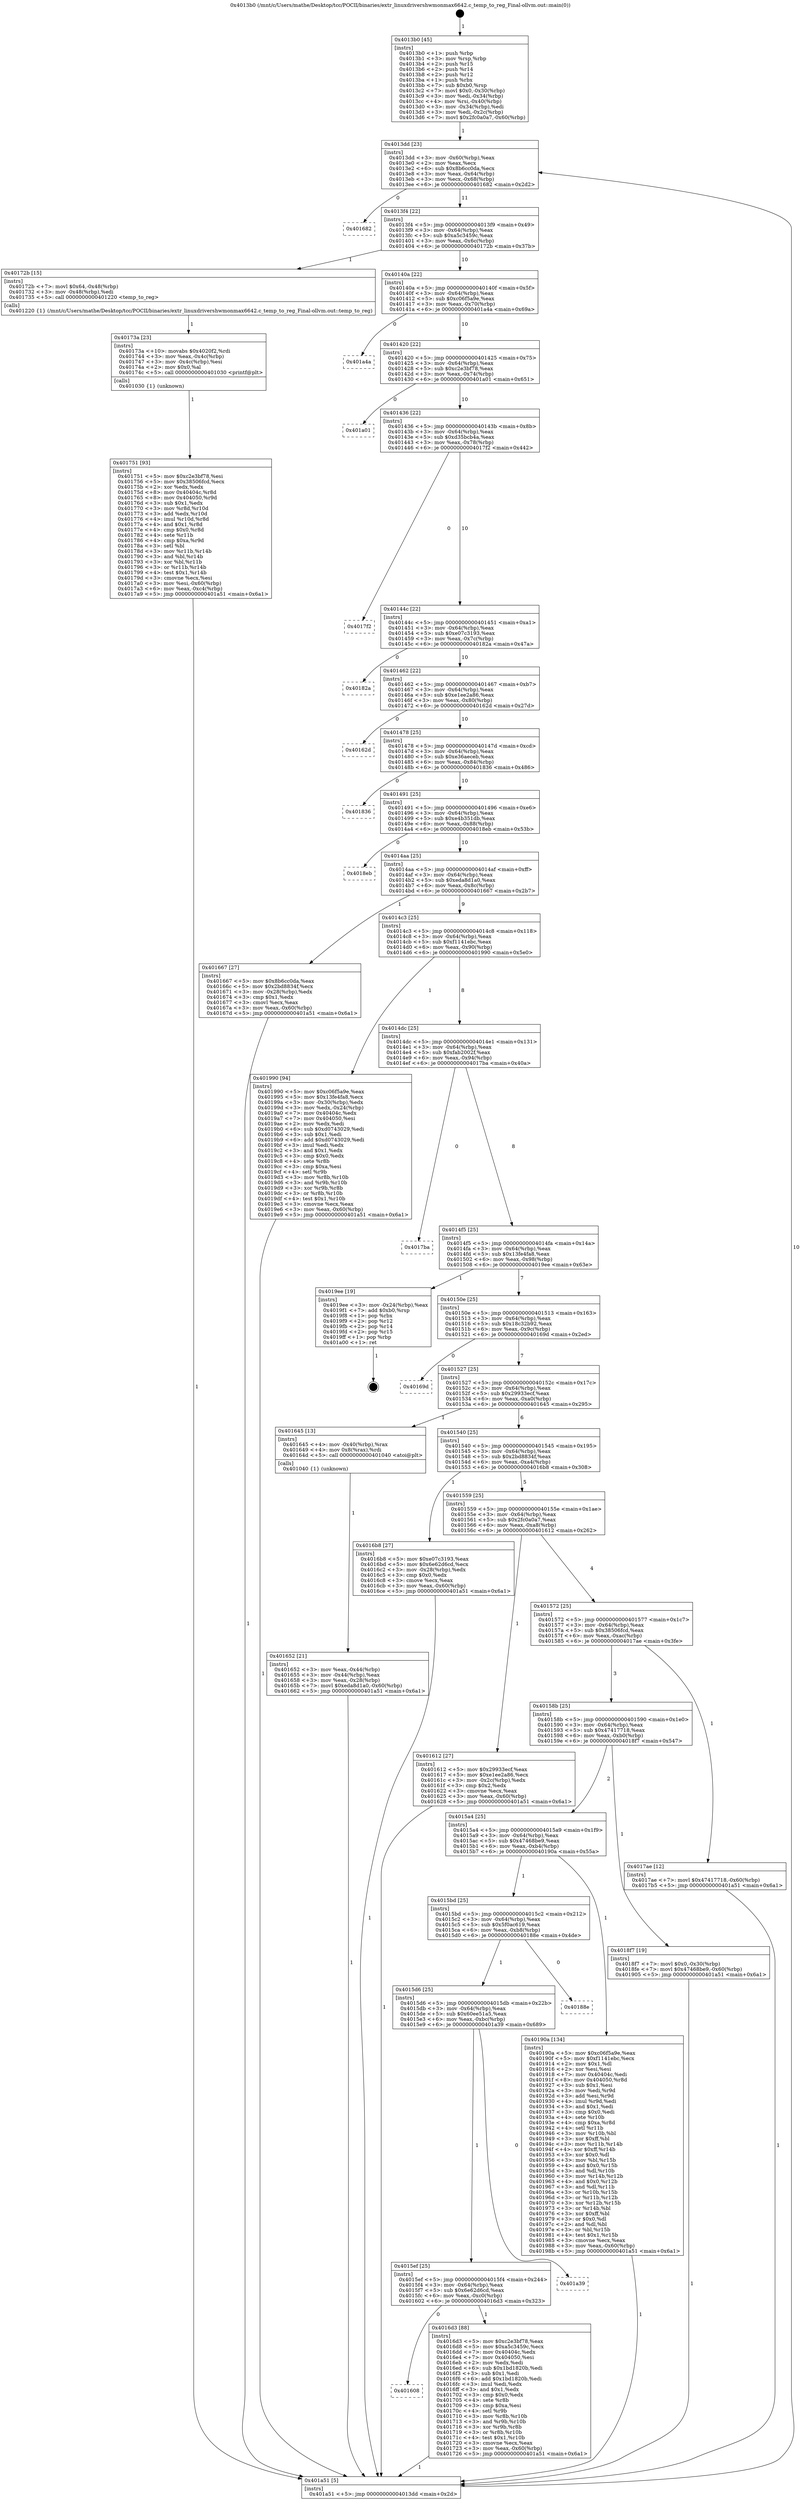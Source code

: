 digraph "0x4013b0" {
  label = "0x4013b0 (/mnt/c/Users/mathe/Desktop/tcc/POCII/binaries/extr_linuxdrivershwmonmax6642.c_temp_to_reg_Final-ollvm.out::main(0))"
  labelloc = "t"
  node[shape=record]

  Entry [label="",width=0.3,height=0.3,shape=circle,fillcolor=black,style=filled]
  "0x4013dd" [label="{
     0x4013dd [23]\l
     | [instrs]\l
     &nbsp;&nbsp;0x4013dd \<+3\>: mov -0x60(%rbp),%eax\l
     &nbsp;&nbsp;0x4013e0 \<+2\>: mov %eax,%ecx\l
     &nbsp;&nbsp;0x4013e2 \<+6\>: sub $0x8b6cc0da,%ecx\l
     &nbsp;&nbsp;0x4013e8 \<+3\>: mov %eax,-0x64(%rbp)\l
     &nbsp;&nbsp;0x4013eb \<+3\>: mov %ecx,-0x68(%rbp)\l
     &nbsp;&nbsp;0x4013ee \<+6\>: je 0000000000401682 \<main+0x2d2\>\l
  }"]
  "0x401682" [label="{
     0x401682\l
  }", style=dashed]
  "0x4013f4" [label="{
     0x4013f4 [22]\l
     | [instrs]\l
     &nbsp;&nbsp;0x4013f4 \<+5\>: jmp 00000000004013f9 \<main+0x49\>\l
     &nbsp;&nbsp;0x4013f9 \<+3\>: mov -0x64(%rbp),%eax\l
     &nbsp;&nbsp;0x4013fc \<+5\>: sub $0xa5c3459c,%eax\l
     &nbsp;&nbsp;0x401401 \<+3\>: mov %eax,-0x6c(%rbp)\l
     &nbsp;&nbsp;0x401404 \<+6\>: je 000000000040172b \<main+0x37b\>\l
  }"]
  Exit [label="",width=0.3,height=0.3,shape=circle,fillcolor=black,style=filled,peripheries=2]
  "0x40172b" [label="{
     0x40172b [15]\l
     | [instrs]\l
     &nbsp;&nbsp;0x40172b \<+7\>: movl $0x64,-0x48(%rbp)\l
     &nbsp;&nbsp;0x401732 \<+3\>: mov -0x48(%rbp),%edi\l
     &nbsp;&nbsp;0x401735 \<+5\>: call 0000000000401220 \<temp_to_reg\>\l
     | [calls]\l
     &nbsp;&nbsp;0x401220 \{1\} (/mnt/c/Users/mathe/Desktop/tcc/POCII/binaries/extr_linuxdrivershwmonmax6642.c_temp_to_reg_Final-ollvm.out::temp_to_reg)\l
  }"]
  "0x40140a" [label="{
     0x40140a [22]\l
     | [instrs]\l
     &nbsp;&nbsp;0x40140a \<+5\>: jmp 000000000040140f \<main+0x5f\>\l
     &nbsp;&nbsp;0x40140f \<+3\>: mov -0x64(%rbp),%eax\l
     &nbsp;&nbsp;0x401412 \<+5\>: sub $0xc06f5a9e,%eax\l
     &nbsp;&nbsp;0x401417 \<+3\>: mov %eax,-0x70(%rbp)\l
     &nbsp;&nbsp;0x40141a \<+6\>: je 0000000000401a4a \<main+0x69a\>\l
  }"]
  "0x401751" [label="{
     0x401751 [93]\l
     | [instrs]\l
     &nbsp;&nbsp;0x401751 \<+5\>: mov $0xc2e3bf78,%esi\l
     &nbsp;&nbsp;0x401756 \<+5\>: mov $0x38506fcd,%ecx\l
     &nbsp;&nbsp;0x40175b \<+2\>: xor %edx,%edx\l
     &nbsp;&nbsp;0x40175d \<+8\>: mov 0x40404c,%r8d\l
     &nbsp;&nbsp;0x401765 \<+8\>: mov 0x404050,%r9d\l
     &nbsp;&nbsp;0x40176d \<+3\>: sub $0x1,%edx\l
     &nbsp;&nbsp;0x401770 \<+3\>: mov %r8d,%r10d\l
     &nbsp;&nbsp;0x401773 \<+3\>: add %edx,%r10d\l
     &nbsp;&nbsp;0x401776 \<+4\>: imul %r10d,%r8d\l
     &nbsp;&nbsp;0x40177a \<+4\>: and $0x1,%r8d\l
     &nbsp;&nbsp;0x40177e \<+4\>: cmp $0x0,%r8d\l
     &nbsp;&nbsp;0x401782 \<+4\>: sete %r11b\l
     &nbsp;&nbsp;0x401786 \<+4\>: cmp $0xa,%r9d\l
     &nbsp;&nbsp;0x40178a \<+3\>: setl %bl\l
     &nbsp;&nbsp;0x40178d \<+3\>: mov %r11b,%r14b\l
     &nbsp;&nbsp;0x401790 \<+3\>: and %bl,%r14b\l
     &nbsp;&nbsp;0x401793 \<+3\>: xor %bl,%r11b\l
     &nbsp;&nbsp;0x401796 \<+3\>: or %r11b,%r14b\l
     &nbsp;&nbsp;0x401799 \<+4\>: test $0x1,%r14b\l
     &nbsp;&nbsp;0x40179d \<+3\>: cmovne %ecx,%esi\l
     &nbsp;&nbsp;0x4017a0 \<+3\>: mov %esi,-0x60(%rbp)\l
     &nbsp;&nbsp;0x4017a3 \<+6\>: mov %eax,-0xc4(%rbp)\l
     &nbsp;&nbsp;0x4017a9 \<+5\>: jmp 0000000000401a51 \<main+0x6a1\>\l
  }"]
  "0x401a4a" [label="{
     0x401a4a\l
  }", style=dashed]
  "0x401420" [label="{
     0x401420 [22]\l
     | [instrs]\l
     &nbsp;&nbsp;0x401420 \<+5\>: jmp 0000000000401425 \<main+0x75\>\l
     &nbsp;&nbsp;0x401425 \<+3\>: mov -0x64(%rbp),%eax\l
     &nbsp;&nbsp;0x401428 \<+5\>: sub $0xc2e3bf78,%eax\l
     &nbsp;&nbsp;0x40142d \<+3\>: mov %eax,-0x74(%rbp)\l
     &nbsp;&nbsp;0x401430 \<+6\>: je 0000000000401a01 \<main+0x651\>\l
  }"]
  "0x40173a" [label="{
     0x40173a [23]\l
     | [instrs]\l
     &nbsp;&nbsp;0x40173a \<+10\>: movabs $0x4020f2,%rdi\l
     &nbsp;&nbsp;0x401744 \<+3\>: mov %eax,-0x4c(%rbp)\l
     &nbsp;&nbsp;0x401747 \<+3\>: mov -0x4c(%rbp),%esi\l
     &nbsp;&nbsp;0x40174a \<+2\>: mov $0x0,%al\l
     &nbsp;&nbsp;0x40174c \<+5\>: call 0000000000401030 \<printf@plt\>\l
     | [calls]\l
     &nbsp;&nbsp;0x401030 \{1\} (unknown)\l
  }"]
  "0x401a01" [label="{
     0x401a01\l
  }", style=dashed]
  "0x401436" [label="{
     0x401436 [22]\l
     | [instrs]\l
     &nbsp;&nbsp;0x401436 \<+5\>: jmp 000000000040143b \<main+0x8b\>\l
     &nbsp;&nbsp;0x40143b \<+3\>: mov -0x64(%rbp),%eax\l
     &nbsp;&nbsp;0x40143e \<+5\>: sub $0xd35bcb4a,%eax\l
     &nbsp;&nbsp;0x401443 \<+3\>: mov %eax,-0x78(%rbp)\l
     &nbsp;&nbsp;0x401446 \<+6\>: je 00000000004017f2 \<main+0x442\>\l
  }"]
  "0x401608" [label="{
     0x401608\l
  }", style=dashed]
  "0x4017f2" [label="{
     0x4017f2\l
  }", style=dashed]
  "0x40144c" [label="{
     0x40144c [22]\l
     | [instrs]\l
     &nbsp;&nbsp;0x40144c \<+5\>: jmp 0000000000401451 \<main+0xa1\>\l
     &nbsp;&nbsp;0x401451 \<+3\>: mov -0x64(%rbp),%eax\l
     &nbsp;&nbsp;0x401454 \<+5\>: sub $0xe07c3193,%eax\l
     &nbsp;&nbsp;0x401459 \<+3\>: mov %eax,-0x7c(%rbp)\l
     &nbsp;&nbsp;0x40145c \<+6\>: je 000000000040182a \<main+0x47a\>\l
  }"]
  "0x4016d3" [label="{
     0x4016d3 [88]\l
     | [instrs]\l
     &nbsp;&nbsp;0x4016d3 \<+5\>: mov $0xc2e3bf78,%eax\l
     &nbsp;&nbsp;0x4016d8 \<+5\>: mov $0xa5c3459c,%ecx\l
     &nbsp;&nbsp;0x4016dd \<+7\>: mov 0x40404c,%edx\l
     &nbsp;&nbsp;0x4016e4 \<+7\>: mov 0x404050,%esi\l
     &nbsp;&nbsp;0x4016eb \<+2\>: mov %edx,%edi\l
     &nbsp;&nbsp;0x4016ed \<+6\>: sub $0x1bd1820b,%edi\l
     &nbsp;&nbsp;0x4016f3 \<+3\>: sub $0x1,%edi\l
     &nbsp;&nbsp;0x4016f6 \<+6\>: add $0x1bd1820b,%edi\l
     &nbsp;&nbsp;0x4016fc \<+3\>: imul %edi,%edx\l
     &nbsp;&nbsp;0x4016ff \<+3\>: and $0x1,%edx\l
     &nbsp;&nbsp;0x401702 \<+3\>: cmp $0x0,%edx\l
     &nbsp;&nbsp;0x401705 \<+4\>: sete %r8b\l
     &nbsp;&nbsp;0x401709 \<+3\>: cmp $0xa,%esi\l
     &nbsp;&nbsp;0x40170c \<+4\>: setl %r9b\l
     &nbsp;&nbsp;0x401710 \<+3\>: mov %r8b,%r10b\l
     &nbsp;&nbsp;0x401713 \<+3\>: and %r9b,%r10b\l
     &nbsp;&nbsp;0x401716 \<+3\>: xor %r9b,%r8b\l
     &nbsp;&nbsp;0x401719 \<+3\>: or %r8b,%r10b\l
     &nbsp;&nbsp;0x40171c \<+4\>: test $0x1,%r10b\l
     &nbsp;&nbsp;0x401720 \<+3\>: cmovne %ecx,%eax\l
     &nbsp;&nbsp;0x401723 \<+3\>: mov %eax,-0x60(%rbp)\l
     &nbsp;&nbsp;0x401726 \<+5\>: jmp 0000000000401a51 \<main+0x6a1\>\l
  }"]
  "0x40182a" [label="{
     0x40182a\l
  }", style=dashed]
  "0x401462" [label="{
     0x401462 [22]\l
     | [instrs]\l
     &nbsp;&nbsp;0x401462 \<+5\>: jmp 0000000000401467 \<main+0xb7\>\l
     &nbsp;&nbsp;0x401467 \<+3\>: mov -0x64(%rbp),%eax\l
     &nbsp;&nbsp;0x40146a \<+5\>: sub $0xe1ee2a86,%eax\l
     &nbsp;&nbsp;0x40146f \<+3\>: mov %eax,-0x80(%rbp)\l
     &nbsp;&nbsp;0x401472 \<+6\>: je 000000000040162d \<main+0x27d\>\l
  }"]
  "0x4015ef" [label="{
     0x4015ef [25]\l
     | [instrs]\l
     &nbsp;&nbsp;0x4015ef \<+5\>: jmp 00000000004015f4 \<main+0x244\>\l
     &nbsp;&nbsp;0x4015f4 \<+3\>: mov -0x64(%rbp),%eax\l
     &nbsp;&nbsp;0x4015f7 \<+5\>: sub $0x6e62d6cd,%eax\l
     &nbsp;&nbsp;0x4015fc \<+6\>: mov %eax,-0xc0(%rbp)\l
     &nbsp;&nbsp;0x401602 \<+6\>: je 00000000004016d3 \<main+0x323\>\l
  }"]
  "0x40162d" [label="{
     0x40162d\l
  }", style=dashed]
  "0x401478" [label="{
     0x401478 [25]\l
     | [instrs]\l
     &nbsp;&nbsp;0x401478 \<+5\>: jmp 000000000040147d \<main+0xcd\>\l
     &nbsp;&nbsp;0x40147d \<+3\>: mov -0x64(%rbp),%eax\l
     &nbsp;&nbsp;0x401480 \<+5\>: sub $0xe36aeceb,%eax\l
     &nbsp;&nbsp;0x401485 \<+6\>: mov %eax,-0x84(%rbp)\l
     &nbsp;&nbsp;0x40148b \<+6\>: je 0000000000401836 \<main+0x486\>\l
  }"]
  "0x401a39" [label="{
     0x401a39\l
  }", style=dashed]
  "0x401836" [label="{
     0x401836\l
  }", style=dashed]
  "0x401491" [label="{
     0x401491 [25]\l
     | [instrs]\l
     &nbsp;&nbsp;0x401491 \<+5\>: jmp 0000000000401496 \<main+0xe6\>\l
     &nbsp;&nbsp;0x401496 \<+3\>: mov -0x64(%rbp),%eax\l
     &nbsp;&nbsp;0x401499 \<+5\>: sub $0xe4b351db,%eax\l
     &nbsp;&nbsp;0x40149e \<+6\>: mov %eax,-0x88(%rbp)\l
     &nbsp;&nbsp;0x4014a4 \<+6\>: je 00000000004018eb \<main+0x53b\>\l
  }"]
  "0x4015d6" [label="{
     0x4015d6 [25]\l
     | [instrs]\l
     &nbsp;&nbsp;0x4015d6 \<+5\>: jmp 00000000004015db \<main+0x22b\>\l
     &nbsp;&nbsp;0x4015db \<+3\>: mov -0x64(%rbp),%eax\l
     &nbsp;&nbsp;0x4015de \<+5\>: sub $0x60ee51a5,%eax\l
     &nbsp;&nbsp;0x4015e3 \<+6\>: mov %eax,-0xbc(%rbp)\l
     &nbsp;&nbsp;0x4015e9 \<+6\>: je 0000000000401a39 \<main+0x689\>\l
  }"]
  "0x4018eb" [label="{
     0x4018eb\l
  }", style=dashed]
  "0x4014aa" [label="{
     0x4014aa [25]\l
     | [instrs]\l
     &nbsp;&nbsp;0x4014aa \<+5\>: jmp 00000000004014af \<main+0xff\>\l
     &nbsp;&nbsp;0x4014af \<+3\>: mov -0x64(%rbp),%eax\l
     &nbsp;&nbsp;0x4014b2 \<+5\>: sub $0xeda8d1a0,%eax\l
     &nbsp;&nbsp;0x4014b7 \<+6\>: mov %eax,-0x8c(%rbp)\l
     &nbsp;&nbsp;0x4014bd \<+6\>: je 0000000000401667 \<main+0x2b7\>\l
  }"]
  "0x40188e" [label="{
     0x40188e\l
  }", style=dashed]
  "0x401667" [label="{
     0x401667 [27]\l
     | [instrs]\l
     &nbsp;&nbsp;0x401667 \<+5\>: mov $0x8b6cc0da,%eax\l
     &nbsp;&nbsp;0x40166c \<+5\>: mov $0x2bd8834f,%ecx\l
     &nbsp;&nbsp;0x401671 \<+3\>: mov -0x28(%rbp),%edx\l
     &nbsp;&nbsp;0x401674 \<+3\>: cmp $0x1,%edx\l
     &nbsp;&nbsp;0x401677 \<+3\>: cmovl %ecx,%eax\l
     &nbsp;&nbsp;0x40167a \<+3\>: mov %eax,-0x60(%rbp)\l
     &nbsp;&nbsp;0x40167d \<+5\>: jmp 0000000000401a51 \<main+0x6a1\>\l
  }"]
  "0x4014c3" [label="{
     0x4014c3 [25]\l
     | [instrs]\l
     &nbsp;&nbsp;0x4014c3 \<+5\>: jmp 00000000004014c8 \<main+0x118\>\l
     &nbsp;&nbsp;0x4014c8 \<+3\>: mov -0x64(%rbp),%eax\l
     &nbsp;&nbsp;0x4014cb \<+5\>: sub $0xf1141ebc,%eax\l
     &nbsp;&nbsp;0x4014d0 \<+6\>: mov %eax,-0x90(%rbp)\l
     &nbsp;&nbsp;0x4014d6 \<+6\>: je 0000000000401990 \<main+0x5e0\>\l
  }"]
  "0x4015bd" [label="{
     0x4015bd [25]\l
     | [instrs]\l
     &nbsp;&nbsp;0x4015bd \<+5\>: jmp 00000000004015c2 \<main+0x212\>\l
     &nbsp;&nbsp;0x4015c2 \<+3\>: mov -0x64(%rbp),%eax\l
     &nbsp;&nbsp;0x4015c5 \<+5\>: sub $0x5f0ac619,%eax\l
     &nbsp;&nbsp;0x4015ca \<+6\>: mov %eax,-0xb8(%rbp)\l
     &nbsp;&nbsp;0x4015d0 \<+6\>: je 000000000040188e \<main+0x4de\>\l
  }"]
  "0x401990" [label="{
     0x401990 [94]\l
     | [instrs]\l
     &nbsp;&nbsp;0x401990 \<+5\>: mov $0xc06f5a9e,%eax\l
     &nbsp;&nbsp;0x401995 \<+5\>: mov $0x13fe4fa8,%ecx\l
     &nbsp;&nbsp;0x40199a \<+3\>: mov -0x30(%rbp),%edx\l
     &nbsp;&nbsp;0x40199d \<+3\>: mov %edx,-0x24(%rbp)\l
     &nbsp;&nbsp;0x4019a0 \<+7\>: mov 0x40404c,%edx\l
     &nbsp;&nbsp;0x4019a7 \<+7\>: mov 0x404050,%esi\l
     &nbsp;&nbsp;0x4019ae \<+2\>: mov %edx,%edi\l
     &nbsp;&nbsp;0x4019b0 \<+6\>: sub $0xd0743029,%edi\l
     &nbsp;&nbsp;0x4019b6 \<+3\>: sub $0x1,%edi\l
     &nbsp;&nbsp;0x4019b9 \<+6\>: add $0xd0743029,%edi\l
     &nbsp;&nbsp;0x4019bf \<+3\>: imul %edi,%edx\l
     &nbsp;&nbsp;0x4019c2 \<+3\>: and $0x1,%edx\l
     &nbsp;&nbsp;0x4019c5 \<+3\>: cmp $0x0,%edx\l
     &nbsp;&nbsp;0x4019c8 \<+4\>: sete %r8b\l
     &nbsp;&nbsp;0x4019cc \<+3\>: cmp $0xa,%esi\l
     &nbsp;&nbsp;0x4019cf \<+4\>: setl %r9b\l
     &nbsp;&nbsp;0x4019d3 \<+3\>: mov %r8b,%r10b\l
     &nbsp;&nbsp;0x4019d6 \<+3\>: and %r9b,%r10b\l
     &nbsp;&nbsp;0x4019d9 \<+3\>: xor %r9b,%r8b\l
     &nbsp;&nbsp;0x4019dc \<+3\>: or %r8b,%r10b\l
     &nbsp;&nbsp;0x4019df \<+4\>: test $0x1,%r10b\l
     &nbsp;&nbsp;0x4019e3 \<+3\>: cmovne %ecx,%eax\l
     &nbsp;&nbsp;0x4019e6 \<+3\>: mov %eax,-0x60(%rbp)\l
     &nbsp;&nbsp;0x4019e9 \<+5\>: jmp 0000000000401a51 \<main+0x6a1\>\l
  }"]
  "0x4014dc" [label="{
     0x4014dc [25]\l
     | [instrs]\l
     &nbsp;&nbsp;0x4014dc \<+5\>: jmp 00000000004014e1 \<main+0x131\>\l
     &nbsp;&nbsp;0x4014e1 \<+3\>: mov -0x64(%rbp),%eax\l
     &nbsp;&nbsp;0x4014e4 \<+5\>: sub $0xfab2002f,%eax\l
     &nbsp;&nbsp;0x4014e9 \<+6\>: mov %eax,-0x94(%rbp)\l
     &nbsp;&nbsp;0x4014ef \<+6\>: je 00000000004017ba \<main+0x40a\>\l
  }"]
  "0x40190a" [label="{
     0x40190a [134]\l
     | [instrs]\l
     &nbsp;&nbsp;0x40190a \<+5\>: mov $0xc06f5a9e,%eax\l
     &nbsp;&nbsp;0x40190f \<+5\>: mov $0xf1141ebc,%ecx\l
     &nbsp;&nbsp;0x401914 \<+2\>: mov $0x1,%dl\l
     &nbsp;&nbsp;0x401916 \<+2\>: xor %esi,%esi\l
     &nbsp;&nbsp;0x401918 \<+7\>: mov 0x40404c,%edi\l
     &nbsp;&nbsp;0x40191f \<+8\>: mov 0x404050,%r8d\l
     &nbsp;&nbsp;0x401927 \<+3\>: sub $0x1,%esi\l
     &nbsp;&nbsp;0x40192a \<+3\>: mov %edi,%r9d\l
     &nbsp;&nbsp;0x40192d \<+3\>: add %esi,%r9d\l
     &nbsp;&nbsp;0x401930 \<+4\>: imul %r9d,%edi\l
     &nbsp;&nbsp;0x401934 \<+3\>: and $0x1,%edi\l
     &nbsp;&nbsp;0x401937 \<+3\>: cmp $0x0,%edi\l
     &nbsp;&nbsp;0x40193a \<+4\>: sete %r10b\l
     &nbsp;&nbsp;0x40193e \<+4\>: cmp $0xa,%r8d\l
     &nbsp;&nbsp;0x401942 \<+4\>: setl %r11b\l
     &nbsp;&nbsp;0x401946 \<+3\>: mov %r10b,%bl\l
     &nbsp;&nbsp;0x401949 \<+3\>: xor $0xff,%bl\l
     &nbsp;&nbsp;0x40194c \<+3\>: mov %r11b,%r14b\l
     &nbsp;&nbsp;0x40194f \<+4\>: xor $0xff,%r14b\l
     &nbsp;&nbsp;0x401953 \<+3\>: xor $0x0,%dl\l
     &nbsp;&nbsp;0x401956 \<+3\>: mov %bl,%r15b\l
     &nbsp;&nbsp;0x401959 \<+4\>: and $0x0,%r15b\l
     &nbsp;&nbsp;0x40195d \<+3\>: and %dl,%r10b\l
     &nbsp;&nbsp;0x401960 \<+3\>: mov %r14b,%r12b\l
     &nbsp;&nbsp;0x401963 \<+4\>: and $0x0,%r12b\l
     &nbsp;&nbsp;0x401967 \<+3\>: and %dl,%r11b\l
     &nbsp;&nbsp;0x40196a \<+3\>: or %r10b,%r15b\l
     &nbsp;&nbsp;0x40196d \<+3\>: or %r11b,%r12b\l
     &nbsp;&nbsp;0x401970 \<+3\>: xor %r12b,%r15b\l
     &nbsp;&nbsp;0x401973 \<+3\>: or %r14b,%bl\l
     &nbsp;&nbsp;0x401976 \<+3\>: xor $0xff,%bl\l
     &nbsp;&nbsp;0x401979 \<+3\>: or $0x0,%dl\l
     &nbsp;&nbsp;0x40197c \<+2\>: and %dl,%bl\l
     &nbsp;&nbsp;0x40197e \<+3\>: or %bl,%r15b\l
     &nbsp;&nbsp;0x401981 \<+4\>: test $0x1,%r15b\l
     &nbsp;&nbsp;0x401985 \<+3\>: cmovne %ecx,%eax\l
     &nbsp;&nbsp;0x401988 \<+3\>: mov %eax,-0x60(%rbp)\l
     &nbsp;&nbsp;0x40198b \<+5\>: jmp 0000000000401a51 \<main+0x6a1\>\l
  }"]
  "0x4017ba" [label="{
     0x4017ba\l
  }", style=dashed]
  "0x4014f5" [label="{
     0x4014f5 [25]\l
     | [instrs]\l
     &nbsp;&nbsp;0x4014f5 \<+5\>: jmp 00000000004014fa \<main+0x14a\>\l
     &nbsp;&nbsp;0x4014fa \<+3\>: mov -0x64(%rbp),%eax\l
     &nbsp;&nbsp;0x4014fd \<+5\>: sub $0x13fe4fa8,%eax\l
     &nbsp;&nbsp;0x401502 \<+6\>: mov %eax,-0x98(%rbp)\l
     &nbsp;&nbsp;0x401508 \<+6\>: je 00000000004019ee \<main+0x63e\>\l
  }"]
  "0x4015a4" [label="{
     0x4015a4 [25]\l
     | [instrs]\l
     &nbsp;&nbsp;0x4015a4 \<+5\>: jmp 00000000004015a9 \<main+0x1f9\>\l
     &nbsp;&nbsp;0x4015a9 \<+3\>: mov -0x64(%rbp),%eax\l
     &nbsp;&nbsp;0x4015ac \<+5\>: sub $0x47468be9,%eax\l
     &nbsp;&nbsp;0x4015b1 \<+6\>: mov %eax,-0xb4(%rbp)\l
     &nbsp;&nbsp;0x4015b7 \<+6\>: je 000000000040190a \<main+0x55a\>\l
  }"]
  "0x4019ee" [label="{
     0x4019ee [19]\l
     | [instrs]\l
     &nbsp;&nbsp;0x4019ee \<+3\>: mov -0x24(%rbp),%eax\l
     &nbsp;&nbsp;0x4019f1 \<+7\>: add $0xb0,%rsp\l
     &nbsp;&nbsp;0x4019f8 \<+1\>: pop %rbx\l
     &nbsp;&nbsp;0x4019f9 \<+2\>: pop %r12\l
     &nbsp;&nbsp;0x4019fb \<+2\>: pop %r14\l
     &nbsp;&nbsp;0x4019fd \<+2\>: pop %r15\l
     &nbsp;&nbsp;0x4019ff \<+1\>: pop %rbp\l
     &nbsp;&nbsp;0x401a00 \<+1\>: ret\l
  }"]
  "0x40150e" [label="{
     0x40150e [25]\l
     | [instrs]\l
     &nbsp;&nbsp;0x40150e \<+5\>: jmp 0000000000401513 \<main+0x163\>\l
     &nbsp;&nbsp;0x401513 \<+3\>: mov -0x64(%rbp),%eax\l
     &nbsp;&nbsp;0x401516 \<+5\>: sub $0x18c32b92,%eax\l
     &nbsp;&nbsp;0x40151b \<+6\>: mov %eax,-0x9c(%rbp)\l
     &nbsp;&nbsp;0x401521 \<+6\>: je 000000000040169d \<main+0x2ed\>\l
  }"]
  "0x4018f7" [label="{
     0x4018f7 [19]\l
     | [instrs]\l
     &nbsp;&nbsp;0x4018f7 \<+7\>: movl $0x0,-0x30(%rbp)\l
     &nbsp;&nbsp;0x4018fe \<+7\>: movl $0x47468be9,-0x60(%rbp)\l
     &nbsp;&nbsp;0x401905 \<+5\>: jmp 0000000000401a51 \<main+0x6a1\>\l
  }"]
  "0x40169d" [label="{
     0x40169d\l
  }", style=dashed]
  "0x401527" [label="{
     0x401527 [25]\l
     | [instrs]\l
     &nbsp;&nbsp;0x401527 \<+5\>: jmp 000000000040152c \<main+0x17c\>\l
     &nbsp;&nbsp;0x40152c \<+3\>: mov -0x64(%rbp),%eax\l
     &nbsp;&nbsp;0x40152f \<+5\>: sub $0x29933ecf,%eax\l
     &nbsp;&nbsp;0x401534 \<+6\>: mov %eax,-0xa0(%rbp)\l
     &nbsp;&nbsp;0x40153a \<+6\>: je 0000000000401645 \<main+0x295\>\l
  }"]
  "0x40158b" [label="{
     0x40158b [25]\l
     | [instrs]\l
     &nbsp;&nbsp;0x40158b \<+5\>: jmp 0000000000401590 \<main+0x1e0\>\l
     &nbsp;&nbsp;0x401590 \<+3\>: mov -0x64(%rbp),%eax\l
     &nbsp;&nbsp;0x401593 \<+5\>: sub $0x47417718,%eax\l
     &nbsp;&nbsp;0x401598 \<+6\>: mov %eax,-0xb0(%rbp)\l
     &nbsp;&nbsp;0x40159e \<+6\>: je 00000000004018f7 \<main+0x547\>\l
  }"]
  "0x401645" [label="{
     0x401645 [13]\l
     | [instrs]\l
     &nbsp;&nbsp;0x401645 \<+4\>: mov -0x40(%rbp),%rax\l
     &nbsp;&nbsp;0x401649 \<+4\>: mov 0x8(%rax),%rdi\l
     &nbsp;&nbsp;0x40164d \<+5\>: call 0000000000401040 \<atoi@plt\>\l
     | [calls]\l
     &nbsp;&nbsp;0x401040 \{1\} (unknown)\l
  }"]
  "0x401540" [label="{
     0x401540 [25]\l
     | [instrs]\l
     &nbsp;&nbsp;0x401540 \<+5\>: jmp 0000000000401545 \<main+0x195\>\l
     &nbsp;&nbsp;0x401545 \<+3\>: mov -0x64(%rbp),%eax\l
     &nbsp;&nbsp;0x401548 \<+5\>: sub $0x2bd8834f,%eax\l
     &nbsp;&nbsp;0x40154d \<+6\>: mov %eax,-0xa4(%rbp)\l
     &nbsp;&nbsp;0x401553 \<+6\>: je 00000000004016b8 \<main+0x308\>\l
  }"]
  "0x4017ae" [label="{
     0x4017ae [12]\l
     | [instrs]\l
     &nbsp;&nbsp;0x4017ae \<+7\>: movl $0x47417718,-0x60(%rbp)\l
     &nbsp;&nbsp;0x4017b5 \<+5\>: jmp 0000000000401a51 \<main+0x6a1\>\l
  }"]
  "0x4016b8" [label="{
     0x4016b8 [27]\l
     | [instrs]\l
     &nbsp;&nbsp;0x4016b8 \<+5\>: mov $0xe07c3193,%eax\l
     &nbsp;&nbsp;0x4016bd \<+5\>: mov $0x6e62d6cd,%ecx\l
     &nbsp;&nbsp;0x4016c2 \<+3\>: mov -0x28(%rbp),%edx\l
     &nbsp;&nbsp;0x4016c5 \<+3\>: cmp $0x0,%edx\l
     &nbsp;&nbsp;0x4016c8 \<+3\>: cmove %ecx,%eax\l
     &nbsp;&nbsp;0x4016cb \<+3\>: mov %eax,-0x60(%rbp)\l
     &nbsp;&nbsp;0x4016ce \<+5\>: jmp 0000000000401a51 \<main+0x6a1\>\l
  }"]
  "0x401559" [label="{
     0x401559 [25]\l
     | [instrs]\l
     &nbsp;&nbsp;0x401559 \<+5\>: jmp 000000000040155e \<main+0x1ae\>\l
     &nbsp;&nbsp;0x40155e \<+3\>: mov -0x64(%rbp),%eax\l
     &nbsp;&nbsp;0x401561 \<+5\>: sub $0x2fc0a0a7,%eax\l
     &nbsp;&nbsp;0x401566 \<+6\>: mov %eax,-0xa8(%rbp)\l
     &nbsp;&nbsp;0x40156c \<+6\>: je 0000000000401612 \<main+0x262\>\l
  }"]
  "0x401652" [label="{
     0x401652 [21]\l
     | [instrs]\l
     &nbsp;&nbsp;0x401652 \<+3\>: mov %eax,-0x44(%rbp)\l
     &nbsp;&nbsp;0x401655 \<+3\>: mov -0x44(%rbp),%eax\l
     &nbsp;&nbsp;0x401658 \<+3\>: mov %eax,-0x28(%rbp)\l
     &nbsp;&nbsp;0x40165b \<+7\>: movl $0xeda8d1a0,-0x60(%rbp)\l
     &nbsp;&nbsp;0x401662 \<+5\>: jmp 0000000000401a51 \<main+0x6a1\>\l
  }"]
  "0x401612" [label="{
     0x401612 [27]\l
     | [instrs]\l
     &nbsp;&nbsp;0x401612 \<+5\>: mov $0x29933ecf,%eax\l
     &nbsp;&nbsp;0x401617 \<+5\>: mov $0xe1ee2a86,%ecx\l
     &nbsp;&nbsp;0x40161c \<+3\>: mov -0x2c(%rbp),%edx\l
     &nbsp;&nbsp;0x40161f \<+3\>: cmp $0x2,%edx\l
     &nbsp;&nbsp;0x401622 \<+3\>: cmovne %ecx,%eax\l
     &nbsp;&nbsp;0x401625 \<+3\>: mov %eax,-0x60(%rbp)\l
     &nbsp;&nbsp;0x401628 \<+5\>: jmp 0000000000401a51 \<main+0x6a1\>\l
  }"]
  "0x401572" [label="{
     0x401572 [25]\l
     | [instrs]\l
     &nbsp;&nbsp;0x401572 \<+5\>: jmp 0000000000401577 \<main+0x1c7\>\l
     &nbsp;&nbsp;0x401577 \<+3\>: mov -0x64(%rbp),%eax\l
     &nbsp;&nbsp;0x40157a \<+5\>: sub $0x38506fcd,%eax\l
     &nbsp;&nbsp;0x40157f \<+6\>: mov %eax,-0xac(%rbp)\l
     &nbsp;&nbsp;0x401585 \<+6\>: je 00000000004017ae \<main+0x3fe\>\l
  }"]
  "0x401a51" [label="{
     0x401a51 [5]\l
     | [instrs]\l
     &nbsp;&nbsp;0x401a51 \<+5\>: jmp 00000000004013dd \<main+0x2d\>\l
  }"]
  "0x4013b0" [label="{
     0x4013b0 [45]\l
     | [instrs]\l
     &nbsp;&nbsp;0x4013b0 \<+1\>: push %rbp\l
     &nbsp;&nbsp;0x4013b1 \<+3\>: mov %rsp,%rbp\l
     &nbsp;&nbsp;0x4013b4 \<+2\>: push %r15\l
     &nbsp;&nbsp;0x4013b6 \<+2\>: push %r14\l
     &nbsp;&nbsp;0x4013b8 \<+2\>: push %r12\l
     &nbsp;&nbsp;0x4013ba \<+1\>: push %rbx\l
     &nbsp;&nbsp;0x4013bb \<+7\>: sub $0xb0,%rsp\l
     &nbsp;&nbsp;0x4013c2 \<+7\>: movl $0x0,-0x30(%rbp)\l
     &nbsp;&nbsp;0x4013c9 \<+3\>: mov %edi,-0x34(%rbp)\l
     &nbsp;&nbsp;0x4013cc \<+4\>: mov %rsi,-0x40(%rbp)\l
     &nbsp;&nbsp;0x4013d0 \<+3\>: mov -0x34(%rbp),%edi\l
     &nbsp;&nbsp;0x4013d3 \<+3\>: mov %edi,-0x2c(%rbp)\l
     &nbsp;&nbsp;0x4013d6 \<+7\>: movl $0x2fc0a0a7,-0x60(%rbp)\l
  }"]
  Entry -> "0x4013b0" [label=" 1"]
  "0x4013dd" -> "0x401682" [label=" 0"]
  "0x4013dd" -> "0x4013f4" [label=" 11"]
  "0x4019ee" -> Exit [label=" 1"]
  "0x4013f4" -> "0x40172b" [label=" 1"]
  "0x4013f4" -> "0x40140a" [label=" 10"]
  "0x401990" -> "0x401a51" [label=" 1"]
  "0x40140a" -> "0x401a4a" [label=" 0"]
  "0x40140a" -> "0x401420" [label=" 10"]
  "0x40190a" -> "0x401a51" [label=" 1"]
  "0x401420" -> "0x401a01" [label=" 0"]
  "0x401420" -> "0x401436" [label=" 10"]
  "0x4018f7" -> "0x401a51" [label=" 1"]
  "0x401436" -> "0x4017f2" [label=" 0"]
  "0x401436" -> "0x40144c" [label=" 10"]
  "0x4017ae" -> "0x401a51" [label=" 1"]
  "0x40144c" -> "0x40182a" [label=" 0"]
  "0x40144c" -> "0x401462" [label=" 10"]
  "0x401751" -> "0x401a51" [label=" 1"]
  "0x401462" -> "0x40162d" [label=" 0"]
  "0x401462" -> "0x401478" [label=" 10"]
  "0x40172b" -> "0x40173a" [label=" 1"]
  "0x401478" -> "0x401836" [label=" 0"]
  "0x401478" -> "0x401491" [label=" 10"]
  "0x4016d3" -> "0x401a51" [label=" 1"]
  "0x401491" -> "0x4018eb" [label=" 0"]
  "0x401491" -> "0x4014aa" [label=" 10"]
  "0x4015ef" -> "0x4016d3" [label=" 1"]
  "0x4014aa" -> "0x401667" [label=" 1"]
  "0x4014aa" -> "0x4014c3" [label=" 9"]
  "0x40173a" -> "0x401751" [label=" 1"]
  "0x4014c3" -> "0x401990" [label=" 1"]
  "0x4014c3" -> "0x4014dc" [label=" 8"]
  "0x4015d6" -> "0x401a39" [label=" 0"]
  "0x4014dc" -> "0x4017ba" [label=" 0"]
  "0x4014dc" -> "0x4014f5" [label=" 8"]
  "0x4015ef" -> "0x401608" [label=" 0"]
  "0x4014f5" -> "0x4019ee" [label=" 1"]
  "0x4014f5" -> "0x40150e" [label=" 7"]
  "0x4015bd" -> "0x40188e" [label=" 0"]
  "0x40150e" -> "0x40169d" [label=" 0"]
  "0x40150e" -> "0x401527" [label=" 7"]
  "0x4015d6" -> "0x4015ef" [label=" 1"]
  "0x401527" -> "0x401645" [label=" 1"]
  "0x401527" -> "0x401540" [label=" 6"]
  "0x4015a4" -> "0x40190a" [label=" 1"]
  "0x401540" -> "0x4016b8" [label=" 1"]
  "0x401540" -> "0x401559" [label=" 5"]
  "0x4015bd" -> "0x4015d6" [label=" 1"]
  "0x401559" -> "0x401612" [label=" 1"]
  "0x401559" -> "0x401572" [label=" 4"]
  "0x401612" -> "0x401a51" [label=" 1"]
  "0x4013b0" -> "0x4013dd" [label=" 1"]
  "0x401a51" -> "0x4013dd" [label=" 10"]
  "0x401645" -> "0x401652" [label=" 1"]
  "0x401652" -> "0x401a51" [label=" 1"]
  "0x401667" -> "0x401a51" [label=" 1"]
  "0x4016b8" -> "0x401a51" [label=" 1"]
  "0x40158b" -> "0x4015a4" [label=" 2"]
  "0x401572" -> "0x4017ae" [label=" 1"]
  "0x401572" -> "0x40158b" [label=" 3"]
  "0x4015a4" -> "0x4015bd" [label=" 1"]
  "0x40158b" -> "0x4018f7" [label=" 1"]
}
